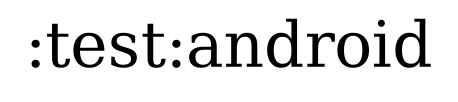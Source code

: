 digraph {
edge ["dir"="forward"]
graph ["dpi"="100","label"=":test:android","labelloc"="t","fontsize"="30","ranksep"="2.5","rankdir"="TB"]
node ["style"="filled"]
{
edge ["dir"="none"]
graph ["rank"="same"]
}
}